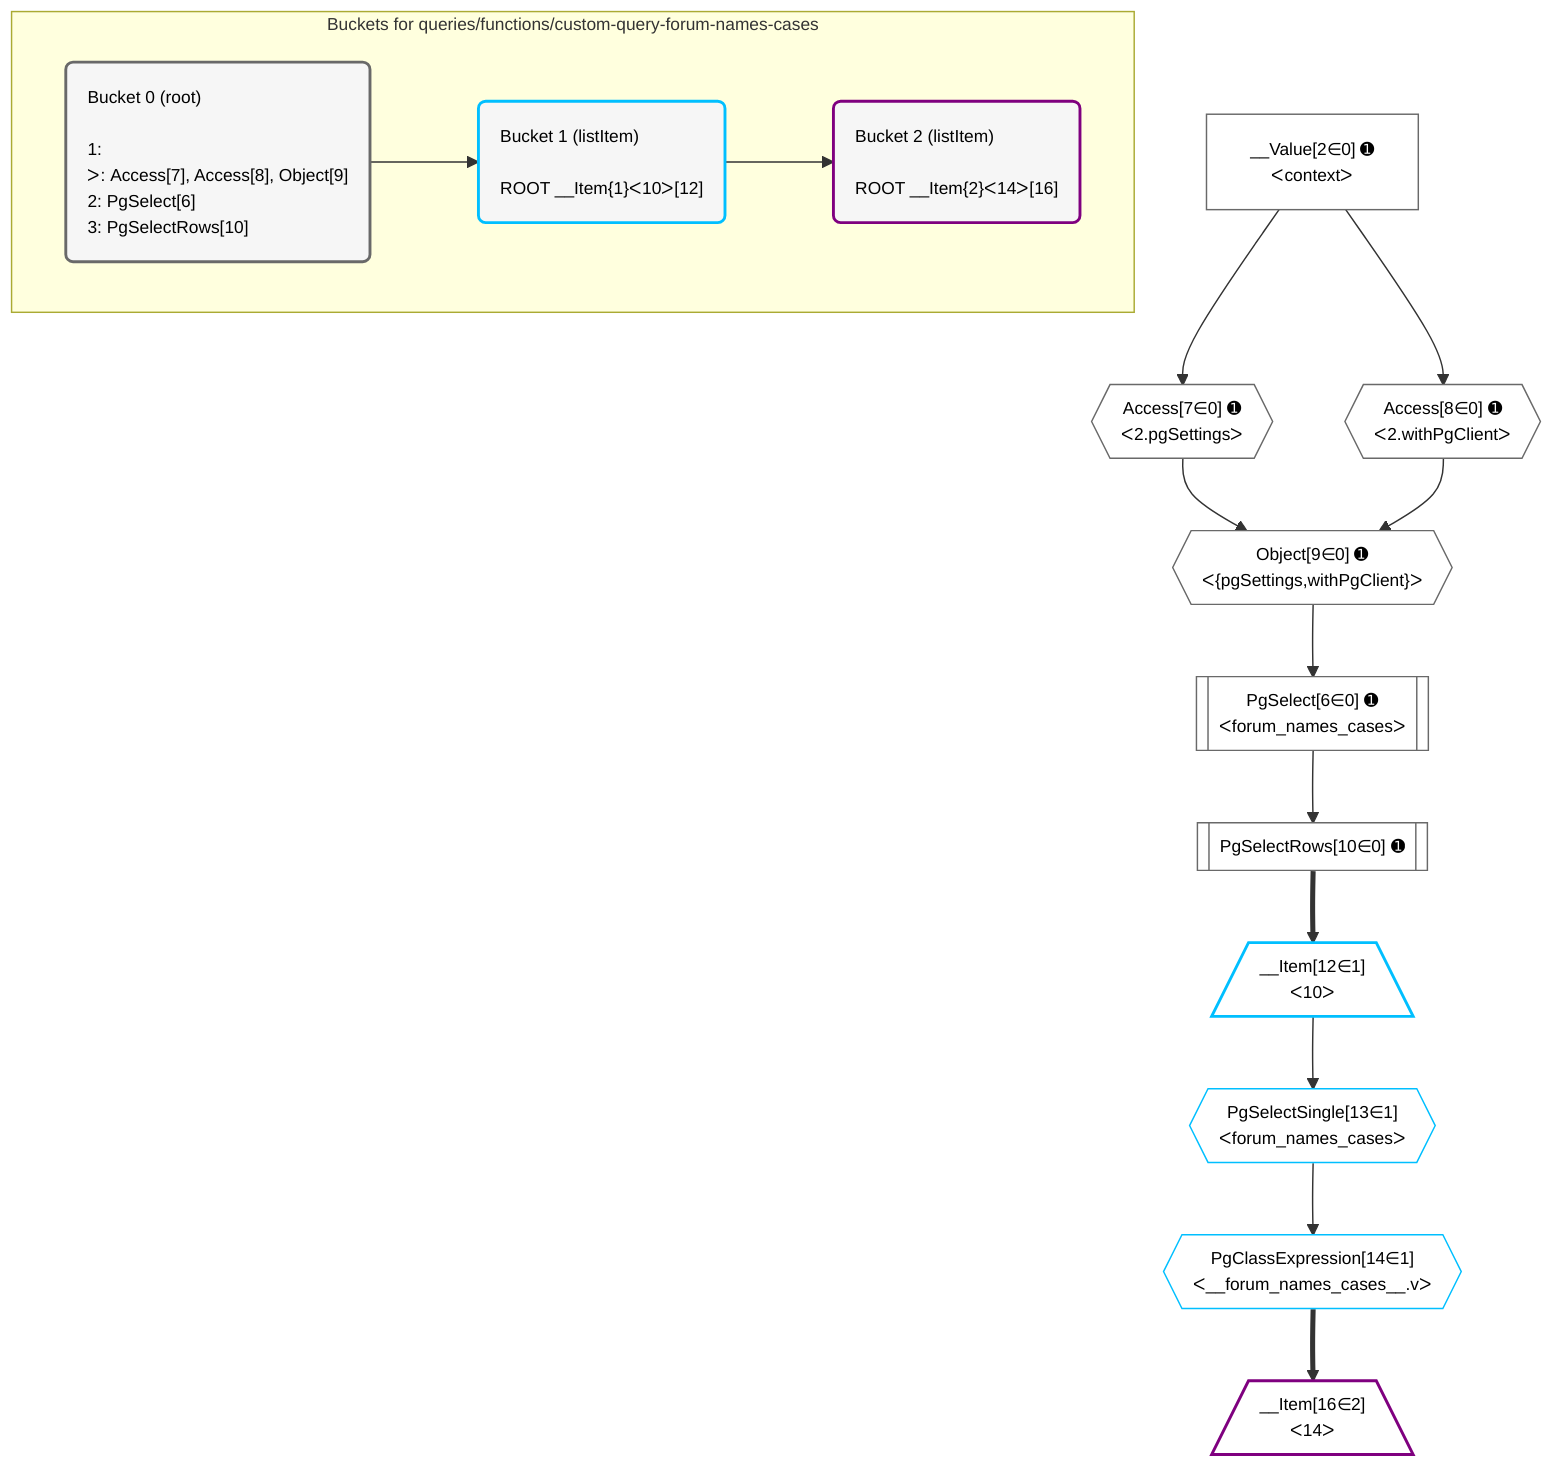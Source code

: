 %%{init: {'themeVariables': { 'fontSize': '12px'}}}%%
graph TD
    classDef path fill:#eee,stroke:#000,color:#000
    classDef plan fill:#fff,stroke-width:1px,color:#000
    classDef itemplan fill:#fff,stroke-width:2px,color:#000
    classDef unbatchedplan fill:#dff,stroke-width:1px,color:#000
    classDef sideeffectplan fill:#fcc,stroke-width:2px,color:#000
    classDef bucket fill:#f6f6f6,color:#000,stroke-width:2px,text-align:left

    subgraph "Buckets for queries/functions/custom-query-forum-names-cases"
    Bucket0("Bucket 0 (root)<br /><br />1: <br />ᐳ: Access[7], Access[8], Object[9]<br />2: PgSelect[6]<br />3: PgSelectRows[10]"):::bucket
    Bucket1("Bucket 1 (listItem)<br /><br />ROOT __Item{1}ᐸ10ᐳ[12]"):::bucket
    Bucket2("Bucket 2 (listItem)<br /><br />ROOT __Item{2}ᐸ14ᐳ[16]"):::bucket
    end
    Bucket0 --> Bucket1
    Bucket1 --> Bucket2

    %% plan dependencies
    Object9{{"Object[9∈0] ➊<br />ᐸ{pgSettings,withPgClient}ᐳ"}}:::plan
    Access7{{"Access[7∈0] ➊<br />ᐸ2.pgSettingsᐳ"}}:::plan
    Access8{{"Access[8∈0] ➊<br />ᐸ2.withPgClientᐳ"}}:::plan
    Access7 & Access8 --> Object9
    PgSelect6[["PgSelect[6∈0] ➊<br />ᐸforum_names_casesᐳ"]]:::plan
    Object9 --> PgSelect6
    __Value2["__Value[2∈0] ➊<br />ᐸcontextᐳ"]:::plan
    __Value2 --> Access7
    __Value2 --> Access8
    PgSelectRows10[["PgSelectRows[10∈0] ➊"]]:::plan
    PgSelect6 --> PgSelectRows10
    __Item12[/"__Item[12∈1]<br />ᐸ10ᐳ"\]:::itemplan
    PgSelectRows10 ==> __Item12
    PgSelectSingle13{{"PgSelectSingle[13∈1]<br />ᐸforum_names_casesᐳ"}}:::plan
    __Item12 --> PgSelectSingle13
    PgClassExpression14{{"PgClassExpression[14∈1]<br />ᐸ__forum_names_cases__.vᐳ"}}:::plan
    PgSelectSingle13 --> PgClassExpression14
    __Item16[/"__Item[16∈2]<br />ᐸ14ᐳ"\]:::itemplan
    PgClassExpression14 ==> __Item16

    %% define steps
    classDef bucket0 stroke:#696969
    class Bucket0,__Value2,PgSelect6,Access7,Access8,Object9,PgSelectRows10 bucket0
    classDef bucket1 stroke:#00bfff
    class Bucket1,__Item12,PgSelectSingle13,PgClassExpression14 bucket1
    classDef bucket2 stroke:#7f007f
    class Bucket2,__Item16 bucket2
